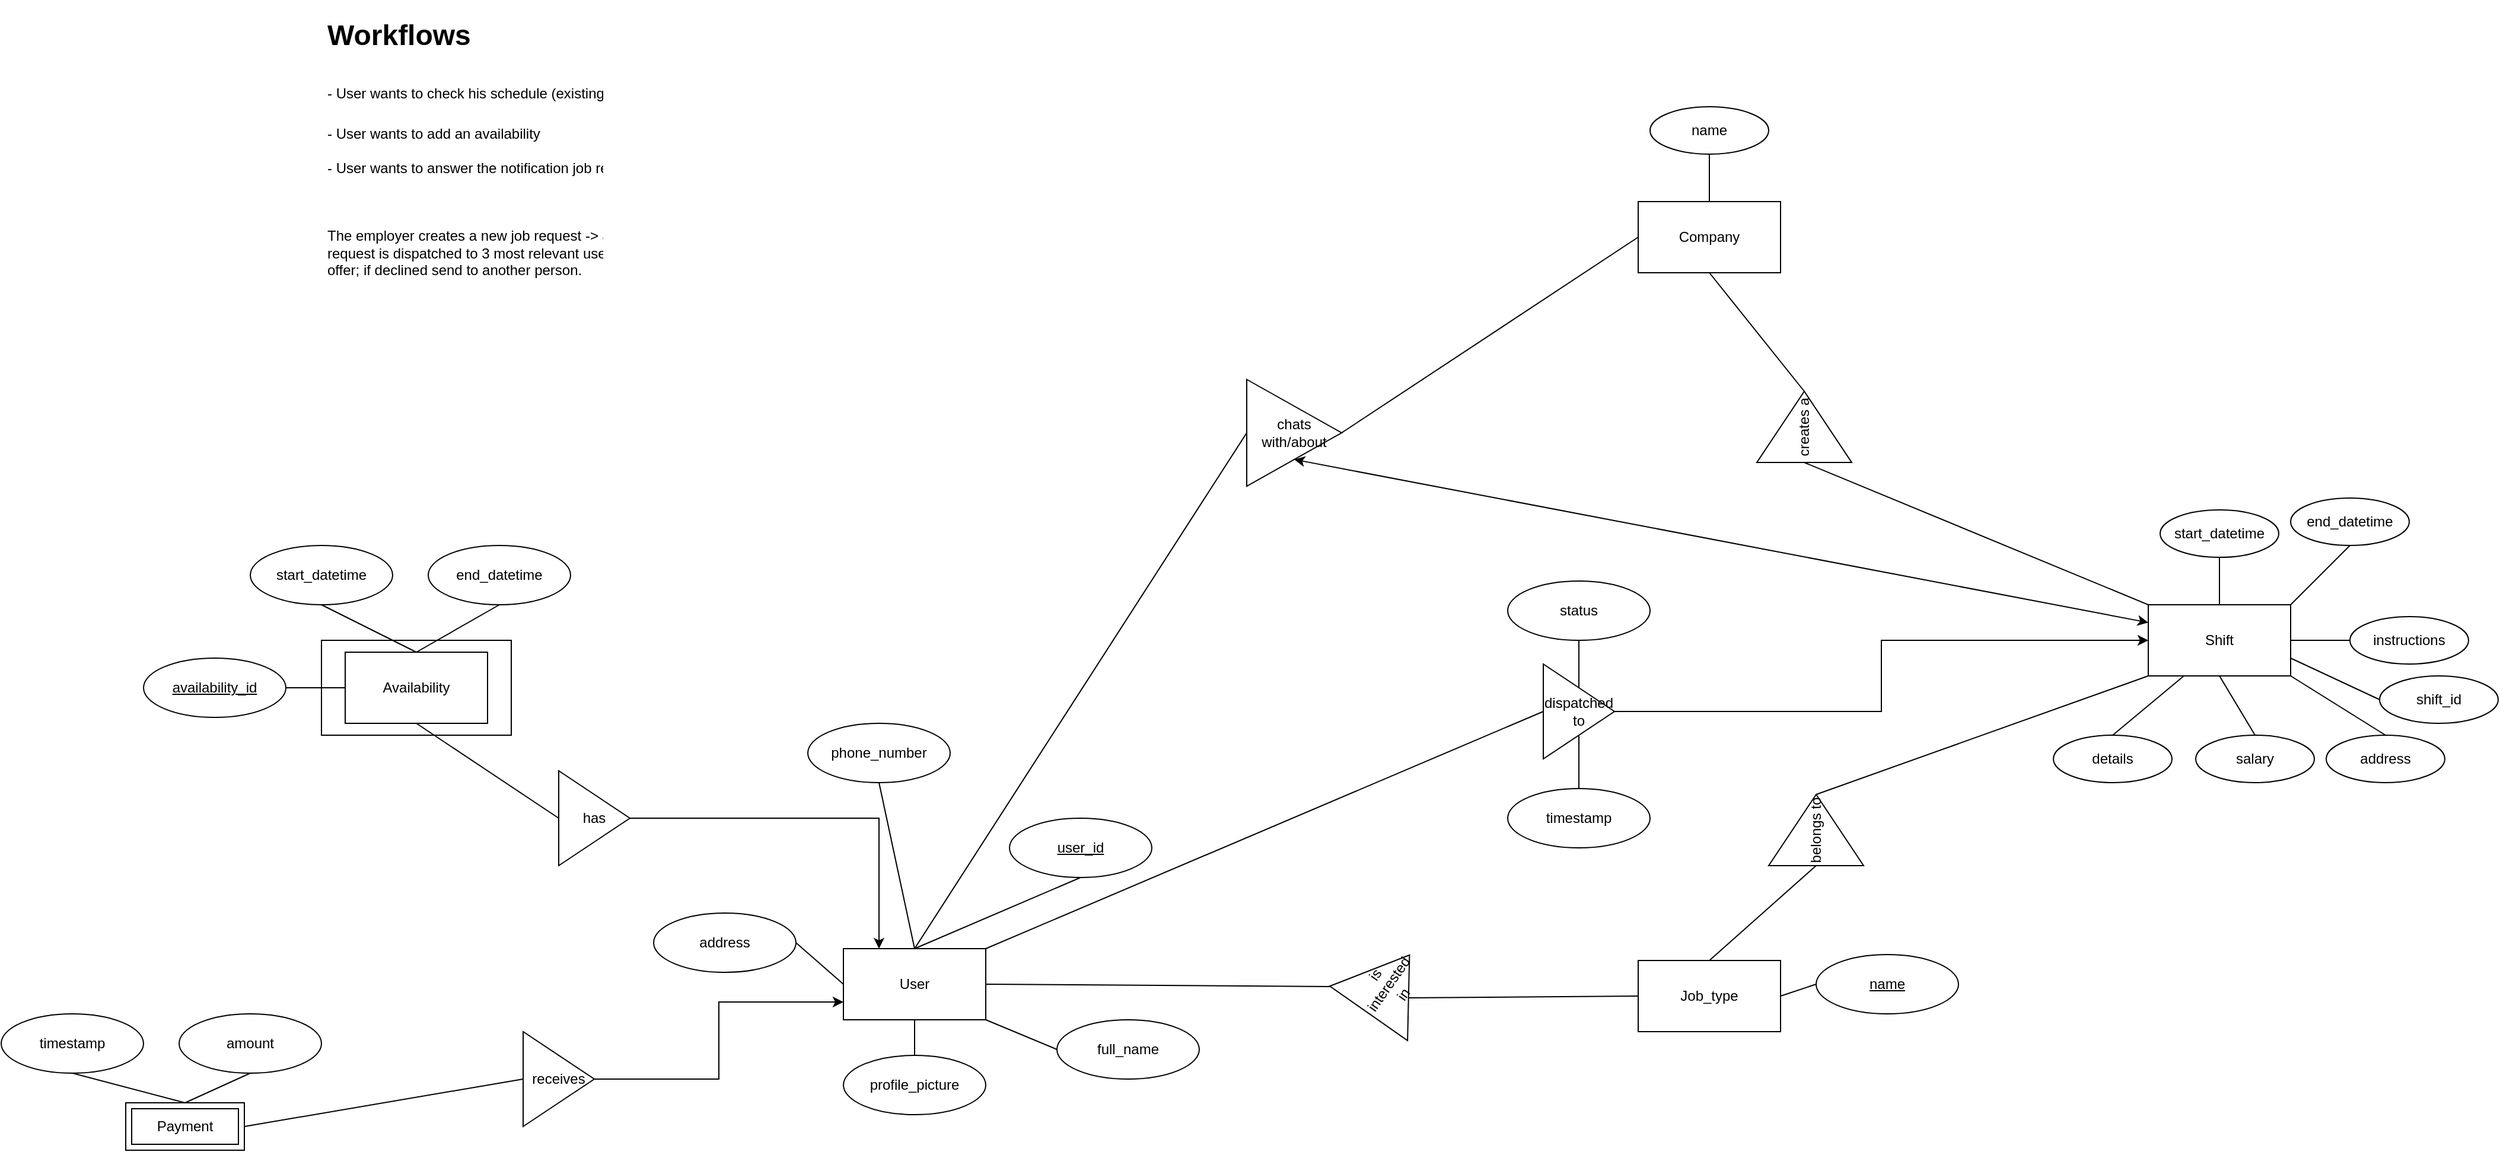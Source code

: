 <mxfile version="14.9.7" type="device"><diagram id="7zbcv5GnyLqnuf06vVlJ" name="Page-1"><mxGraphModel dx="2107" dy="682" grid="1" gridSize="10" guides="1" tooltips="1" connect="1" arrows="1" fold="1" page="1" pageScale="1" pageWidth="850" pageHeight="1100" math="0" shadow="0"><root><mxCell id="0"/><mxCell id="1" parent="0"/><mxCell id="ETkhyyGhjzSPmEh7kDyC-94" value="" style="rounded=0;whiteSpace=wrap;html=1;" vertex="1" parent="1"><mxGeometry x="-260" y="570" width="160" height="80" as="geometry"/></mxCell><mxCell id="ETkhyyGhjzSPmEh7kDyC-3" value="&lt;h1&gt;&lt;span&gt;Workflows&lt;/span&gt;&lt;/h1&gt;&lt;h1&gt;&lt;span style=&quot;font-size: 12px ; font-weight: normal&quot;&gt;- User wants to check his schedule (existing jobs approved)&lt;/span&gt;&lt;br&gt;&lt;/h1&gt;&lt;div&gt;&lt;span style=&quot;font-size: 12px ; font-weight: normal&quot;&gt;- User wants to add an availability&lt;/span&gt;&lt;/div&gt;&lt;div&gt;&lt;span style=&quot;font-size: 12px ; font-weight: normal&quot;&gt;&lt;br&gt;&lt;/span&gt;&lt;/div&gt;&lt;div&gt;- User wants to answer the notification job request&lt;/div&gt;&lt;div&gt;&lt;br&gt;&lt;/div&gt;&lt;div&gt;&lt;br&gt;&lt;/div&gt;&lt;div&gt;&lt;br&gt;&lt;/div&gt;&lt;div&gt;The employer creates a new job request -&amp;gt; adds date, instructions, location -&amp;gt; request is dispatched to 3 most relevant users -&amp;gt; user accepts or declines offer; if declined send to another person.&lt;/div&gt;&lt;div&gt;&lt;br&gt;&lt;/div&gt;" style="text;html=1;strokeColor=none;fillColor=none;spacing=5;spacingTop=-20;whiteSpace=wrap;overflow=hidden;rounded=0;" vertex="1" parent="1"><mxGeometry x="-260" y="40" width="430" height="260" as="geometry"/></mxCell><mxCell id="ETkhyyGhjzSPmEh7kDyC-4" value="User" style="rounded=0;whiteSpace=wrap;html=1;" vertex="1" parent="1"><mxGeometry x="180" y="830" width="120" height="60" as="geometry"/></mxCell><mxCell id="ETkhyyGhjzSPmEh7kDyC-5" value="full_name" style="ellipse;whiteSpace=wrap;html=1;" vertex="1" parent="1"><mxGeometry x="360" y="890" width="120" height="50" as="geometry"/></mxCell><mxCell id="ETkhyyGhjzSPmEh7kDyC-6" value="address" style="ellipse;whiteSpace=wrap;html=1;" vertex="1" parent="1"><mxGeometry x="20" y="800" width="120" height="50" as="geometry"/></mxCell><mxCell id="ETkhyyGhjzSPmEh7kDyC-7" value="phone_number" style="ellipse;whiteSpace=wrap;html=1;" vertex="1" parent="1"><mxGeometry x="150" y="640" width="120" height="50" as="geometry"/></mxCell><mxCell id="ETkhyyGhjzSPmEh7kDyC-8" value="profile_picture" style="ellipse;whiteSpace=wrap;html=1;" vertex="1" parent="1"><mxGeometry x="180" y="920" width="120" height="50" as="geometry"/></mxCell><mxCell id="ETkhyyGhjzSPmEh7kDyC-9" value="" style="endArrow=none;html=1;entryX=0.5;entryY=1;entryDx=0;entryDy=0;exitX=0.5;exitY=0;exitDx=0;exitDy=0;" edge="1" parent="1" source="ETkhyyGhjzSPmEh7kDyC-4" target="ETkhyyGhjzSPmEh7kDyC-7"><mxGeometry width="50" height="50" relative="1" as="geometry"><mxPoint x="180" y="840" as="sourcePoint"/><mxPoint x="230" y="790" as="targetPoint"/></mxGeometry></mxCell><mxCell id="ETkhyyGhjzSPmEh7kDyC-10" value="" style="endArrow=none;html=1;entryX=1;entryY=0.5;entryDx=0;entryDy=0;exitX=0;exitY=0.5;exitDx=0;exitDy=0;" edge="1" parent="1" source="ETkhyyGhjzSPmEh7kDyC-4" target="ETkhyyGhjzSPmEh7kDyC-6"><mxGeometry width="50" height="50" relative="1" as="geometry"><mxPoint x="250" y="840" as="sourcePoint"/><mxPoint x="250" y="810" as="targetPoint"/></mxGeometry></mxCell><mxCell id="ETkhyyGhjzSPmEh7kDyC-11" value="" style="endArrow=none;html=1;exitX=0.5;exitY=1;exitDx=0;exitDy=0;entryX=0.5;entryY=0;entryDx=0;entryDy=0;" edge="1" parent="1" source="ETkhyyGhjzSPmEh7kDyC-4" target="ETkhyyGhjzSPmEh7kDyC-8"><mxGeometry width="50" height="50" relative="1" as="geometry"><mxPoint x="190" y="870" as="sourcePoint"/><mxPoint x="170" y="940" as="targetPoint"/></mxGeometry></mxCell><mxCell id="ETkhyyGhjzSPmEh7kDyC-12" value="" style="endArrow=none;html=1;exitX=0;exitY=0.5;exitDx=0;exitDy=0;entryX=1;entryY=1;entryDx=0;entryDy=0;" edge="1" parent="1" source="ETkhyyGhjzSPmEh7kDyC-5" target="ETkhyyGhjzSPmEh7kDyC-4"><mxGeometry width="50" height="50" relative="1" as="geometry"><mxPoint x="250" y="900" as="sourcePoint"/><mxPoint x="250" y="930" as="targetPoint"/></mxGeometry></mxCell><mxCell id="ETkhyyGhjzSPmEh7kDyC-13" value="Job_type" style="rounded=0;whiteSpace=wrap;html=1;" vertex="1" parent="1"><mxGeometry x="850" y="840" width="120" height="60" as="geometry"/></mxCell><mxCell id="ETkhyyGhjzSPmEh7kDyC-14" value="&lt;u&gt;name&lt;/u&gt;" style="ellipse;whiteSpace=wrap;html=1;" vertex="1" parent="1"><mxGeometry x="1000" y="835" width="120" height="50" as="geometry"/></mxCell><mxCell id="ETkhyyGhjzSPmEh7kDyC-21" value="" style="endArrow=none;html=1;exitX=0;exitY=0.5;exitDx=0;exitDy=0;entryX=1;entryY=0.5;entryDx=0;entryDy=0;" edge="1" parent="1" source="ETkhyyGhjzSPmEh7kDyC-14" target="ETkhyyGhjzSPmEh7kDyC-13"><mxGeometry width="50" height="50" relative="1" as="geometry"><mxPoint x="920" y="900" as="sourcePoint"/><mxPoint x="920" y="930" as="targetPoint"/></mxGeometry></mxCell><mxCell id="ETkhyyGhjzSPmEh7kDyC-22" value="&lt;u&gt;user_id&lt;/u&gt;" style="ellipse;whiteSpace=wrap;html=1;" vertex="1" parent="1"><mxGeometry x="320" y="720" width="120" height="50" as="geometry"/></mxCell><mxCell id="ETkhyyGhjzSPmEh7kDyC-23" value="" style="endArrow=none;html=1;entryX=0.5;entryY=1;entryDx=0;entryDy=0;" edge="1" parent="1" target="ETkhyyGhjzSPmEh7kDyC-22"><mxGeometry width="50" height="50" relative="1" as="geometry"><mxPoint x="240" y="830" as="sourcePoint"/><mxPoint x="370" y="770" as="targetPoint"/></mxGeometry></mxCell><mxCell id="ETkhyyGhjzSPmEh7kDyC-24" value="" style="endArrow=none;html=1;exitX=1;exitY=0.5;exitDx=0;exitDy=0;entryX=0.001;entryY=0.01;entryDx=0;entryDy=0;entryPerimeter=0;" edge="1" parent="1" source="ETkhyyGhjzSPmEh7kDyC-4" target="ETkhyyGhjzSPmEh7kDyC-25"><mxGeometry width="50" height="50" relative="1" as="geometry"><mxPoint x="360" y="860" as="sourcePoint"/><mxPoint x="560" y="860" as="targetPoint"/></mxGeometry></mxCell><mxCell id="ETkhyyGhjzSPmEh7kDyC-25" value="is interested in" style="triangle;whiteSpace=wrap;html=1;rotation=-55;" vertex="1" parent="1"><mxGeometry x="610" y="820" width="60" height="80" as="geometry"/></mxCell><mxCell id="ETkhyyGhjzSPmEh7kDyC-26" value="" style="endArrow=none;html=1;exitX=0.5;exitY=1;exitDx=0;exitDy=0;entryX=0;entryY=0.5;entryDx=0;entryDy=0;" edge="1" parent="1" source="ETkhyyGhjzSPmEh7kDyC-25" target="ETkhyyGhjzSPmEh7kDyC-13"><mxGeometry width="50" height="50" relative="1" as="geometry"><mxPoint x="740" y="900" as="sourcePoint"/><mxPoint x="790" y="850" as="targetPoint"/></mxGeometry></mxCell><mxCell id="ETkhyyGhjzSPmEh7kDyC-28" value="belongs to" style="triangle;whiteSpace=wrap;html=1;rotation=-90;" vertex="1" parent="1"><mxGeometry x="970" y="690" width="60" height="80" as="geometry"/></mxCell><mxCell id="ETkhyyGhjzSPmEh7kDyC-29" value="" style="endArrow=none;html=1;entryX=0;entryY=0.5;entryDx=0;entryDy=0;exitX=0.5;exitY=0;exitDx=0;exitDy=0;" edge="1" parent="1" source="ETkhyyGhjzSPmEh7kDyC-13" target="ETkhyyGhjzSPmEh7kDyC-28"><mxGeometry width="50" height="50" relative="1" as="geometry"><mxPoint x="860" y="810" as="sourcePoint"/><mxPoint x="910" y="760" as="targetPoint"/></mxGeometry></mxCell><mxCell id="ETkhyyGhjzSPmEh7kDyC-30" value="" style="endArrow=none;html=1;entryX=0;entryY=1;entryDx=0;entryDy=0;exitX=1;exitY=0.5;exitDx=0;exitDy=0;" edge="1" parent="1" source="ETkhyyGhjzSPmEh7kDyC-28" target="ETkhyyGhjzSPmEh7kDyC-39"><mxGeometry width="50" height="50" relative="1" as="geometry"><mxPoint x="840" y="720" as="sourcePoint"/><mxPoint x="840" y="600" as="targetPoint"/></mxGeometry></mxCell><mxCell id="ETkhyyGhjzSPmEh7kDyC-31" value="Company" style="rounded=0;whiteSpace=wrap;html=1;" vertex="1" parent="1"><mxGeometry x="850" y="200" width="120" height="60" as="geometry"/></mxCell><mxCell id="ETkhyyGhjzSPmEh7kDyC-32" value="creates a" style="triangle;whiteSpace=wrap;html=1;rotation=-90;" vertex="1" parent="1"><mxGeometry x="960" y="350" width="60" height="80" as="geometry"/></mxCell><mxCell id="ETkhyyGhjzSPmEh7kDyC-34" value="" style="endArrow=none;html=1;entryX=0.5;entryY=1;entryDx=0;entryDy=0;exitX=1;exitY=0.5;exitDx=0;exitDy=0;" edge="1" parent="1" source="ETkhyyGhjzSPmEh7kDyC-32" target="ETkhyyGhjzSPmEh7kDyC-31"><mxGeometry width="50" height="50" relative="1" as="geometry"><mxPoint x="880" y="350" as="sourcePoint"/><mxPoint x="930" y="300" as="targetPoint"/></mxGeometry></mxCell><mxCell id="ETkhyyGhjzSPmEh7kDyC-35" value="" style="endArrow=none;html=1;entryX=0;entryY=0.5;entryDx=0;entryDy=0;exitX=0;exitY=0;exitDx=0;exitDy=0;" edge="1" parent="1" source="ETkhyyGhjzSPmEh7kDyC-39" target="ETkhyyGhjzSPmEh7kDyC-32"><mxGeometry width="50" height="50" relative="1" as="geometry"><mxPoint x="870" y="500" as="sourcePoint"/><mxPoint x="920" y="450" as="targetPoint"/></mxGeometry></mxCell><mxCell id="ETkhyyGhjzSPmEh7kDyC-37" value="" style="endArrow=none;html=1;exitX=1;exitY=0;exitDx=0;exitDy=0;entryX=0;entryY=0.5;entryDx=0;entryDy=0;" edge="1" parent="1" source="ETkhyyGhjzSPmEh7kDyC-4" target="ETkhyyGhjzSPmEh7kDyC-40"><mxGeometry width="50" height="50" relative="1" as="geometry"><mxPoint x="420" y="800" as="sourcePoint"/><mxPoint x="580" y="690" as="targetPoint"/></mxGeometry></mxCell><mxCell id="ETkhyyGhjzSPmEh7kDyC-39" value="Shift" style="rounded=0;whiteSpace=wrap;html=1;" vertex="1" parent="1"><mxGeometry x="1280" y="540" width="120" height="60" as="geometry"/></mxCell><mxCell id="ETkhyyGhjzSPmEh7kDyC-42" style="edgeStyle=orthogonalEdgeStyle;rounded=0;orthogonalLoop=1;jettySize=auto;html=1;entryX=0;entryY=0.5;entryDx=0;entryDy=0;" edge="1" parent="1" source="ETkhyyGhjzSPmEh7kDyC-40" target="ETkhyyGhjzSPmEh7kDyC-39"><mxGeometry relative="1" as="geometry"/></mxCell><mxCell id="ETkhyyGhjzSPmEh7kDyC-40" value="dispatched to" style="triangle;whiteSpace=wrap;html=1;" vertex="1" parent="1"><mxGeometry x="770" y="590" width="60" height="80" as="geometry"/></mxCell><mxCell id="ETkhyyGhjzSPmEh7kDyC-43" value="start_datetime" style="ellipse;whiteSpace=wrap;html=1;" vertex="1" parent="1"><mxGeometry x="1290" y="460" width="100" height="40" as="geometry"/></mxCell><mxCell id="ETkhyyGhjzSPmEh7kDyC-44" value="" style="endArrow=none;html=1;entryX=0.5;entryY=1;entryDx=0;entryDy=0;exitX=0.5;exitY=0;exitDx=0;exitDy=0;" edge="1" parent="1" source="ETkhyyGhjzSPmEh7kDyC-39" target="ETkhyyGhjzSPmEh7kDyC-43"><mxGeometry width="50" height="50" relative="1" as="geometry"><mxPoint x="1250" y="550" as="sourcePoint"/><mxPoint x="1300" y="500" as="targetPoint"/></mxGeometry></mxCell><mxCell id="ETkhyyGhjzSPmEh7kDyC-46" value="name" style="ellipse;whiteSpace=wrap;html=1;" vertex="1" parent="1"><mxGeometry x="860" y="120" width="100" height="40" as="geometry"/></mxCell><mxCell id="ETkhyyGhjzSPmEh7kDyC-47" value="" style="endArrow=none;html=1;entryX=0.5;entryY=1;entryDx=0;entryDy=0;exitX=0.5;exitY=0;exitDx=0;exitDy=0;" edge="1" parent="1" source="ETkhyyGhjzSPmEh7kDyC-31" target="ETkhyyGhjzSPmEh7kDyC-46"><mxGeometry width="50" height="50" relative="1" as="geometry"><mxPoint x="770" y="300" as="sourcePoint"/><mxPoint x="820" y="250" as="targetPoint"/></mxGeometry></mxCell><mxCell id="ETkhyyGhjzSPmEh7kDyC-49" value="instructions" style="ellipse;whiteSpace=wrap;html=1;" vertex="1" parent="1"><mxGeometry x="1450" y="550" width="100" height="40" as="geometry"/></mxCell><mxCell id="ETkhyyGhjzSPmEh7kDyC-50" value="" style="endArrow=none;html=1;entryX=0;entryY=0.5;entryDx=0;entryDy=0;exitX=1;exitY=0.5;exitDx=0;exitDy=0;" edge="1" parent="1" target="ETkhyyGhjzSPmEh7kDyC-49" source="ETkhyyGhjzSPmEh7kDyC-39"><mxGeometry width="50" height="50" relative="1" as="geometry"><mxPoint x="1480" y="600" as="sourcePoint"/><mxPoint x="1440" y="560" as="targetPoint"/></mxGeometry></mxCell><mxCell id="ETkhyyGhjzSPmEh7kDyC-51" value="salary" style="ellipse;whiteSpace=wrap;html=1;" vertex="1" parent="1"><mxGeometry x="1320" y="650" width="100" height="40" as="geometry"/></mxCell><mxCell id="ETkhyyGhjzSPmEh7kDyC-52" value="" style="endArrow=none;html=1;entryX=0.5;entryY=0;entryDx=0;entryDy=0;exitX=0.5;exitY=1;exitDx=0;exitDy=0;" edge="1" parent="1" target="ETkhyyGhjzSPmEh7kDyC-51" source="ETkhyyGhjzSPmEh7kDyC-39"><mxGeometry width="50" height="50" relative="1" as="geometry"><mxPoint x="1380" y="690" as="sourcePoint"/><mxPoint x="1340" y="650" as="targetPoint"/></mxGeometry></mxCell><mxCell id="ETkhyyGhjzSPmEh7kDyC-53" value="details" style="ellipse;whiteSpace=wrap;html=1;" vertex="1" parent="1"><mxGeometry x="1200" y="650" width="100" height="40" as="geometry"/></mxCell><mxCell id="ETkhyyGhjzSPmEh7kDyC-54" value="" style="endArrow=none;html=1;entryX=0.5;entryY=0;entryDx=0;entryDy=0;exitX=0.25;exitY=1;exitDx=0;exitDy=0;" edge="1" parent="1" target="ETkhyyGhjzSPmEh7kDyC-53" source="ETkhyyGhjzSPmEh7kDyC-39"><mxGeometry width="50" height="50" relative="1" as="geometry"><mxPoint x="1290" y="710" as="sourcePoint"/><mxPoint x="1250" y="670" as="targetPoint"/></mxGeometry></mxCell><mxCell id="ETkhyyGhjzSPmEh7kDyC-55" value="address" style="ellipse;whiteSpace=wrap;html=1;" vertex="1" parent="1"><mxGeometry x="1430" y="650" width="100" height="40" as="geometry"/></mxCell><mxCell id="ETkhyyGhjzSPmEh7kDyC-56" value="" style="endArrow=none;html=1;entryX=0.5;entryY=0;entryDx=0;entryDy=0;exitX=1;exitY=1;exitDx=0;exitDy=0;" edge="1" parent="1" target="ETkhyyGhjzSPmEh7kDyC-55" source="ETkhyyGhjzSPmEh7kDyC-39"><mxGeometry width="50" height="50" relative="1" as="geometry"><mxPoint x="1490" y="720" as="sourcePoint"/><mxPoint x="1450" y="680" as="targetPoint"/></mxGeometry></mxCell><mxCell id="ETkhyyGhjzSPmEh7kDyC-57" value="end_datetime" style="ellipse;whiteSpace=wrap;html=1;" vertex="1" parent="1"><mxGeometry x="1400" y="450" width="100" height="40" as="geometry"/></mxCell><mxCell id="ETkhyyGhjzSPmEh7kDyC-58" value="" style="endArrow=none;html=1;entryX=0.5;entryY=1;entryDx=0;entryDy=0;exitX=1;exitY=0;exitDx=0;exitDy=0;" edge="1" parent="1" target="ETkhyyGhjzSPmEh7kDyC-57" source="ETkhyyGhjzSPmEh7kDyC-39"><mxGeometry width="50" height="50" relative="1" as="geometry"><mxPoint x="1390" y="590" as="sourcePoint"/><mxPoint x="1350" y="550" as="targetPoint"/></mxGeometry></mxCell><mxCell id="ETkhyyGhjzSPmEh7kDyC-59" value="Availability" style="rounded=0;whiteSpace=wrap;html=1;" vertex="1" parent="1"><mxGeometry x="-240" y="580" width="120" height="60" as="geometry"/></mxCell><mxCell id="ETkhyyGhjzSPmEh7kDyC-62" value="start_datetime" style="ellipse;whiteSpace=wrap;html=1;" vertex="1" parent="1"><mxGeometry x="-320" y="490" width="120" height="50" as="geometry"/></mxCell><mxCell id="ETkhyyGhjzSPmEh7kDyC-64" value="" style="endArrow=none;html=1;entryX=0.5;entryY=1;entryDx=0;entryDy=0;exitX=0.5;exitY=0;exitDx=0;exitDy=0;" edge="1" parent="1" source="ETkhyyGhjzSPmEh7kDyC-59" target="ETkhyyGhjzSPmEh7kDyC-62"><mxGeometry width="50" height="50" relative="1" as="geometry"><mxPoint x="-240" y="590" as="sourcePoint"/><mxPoint x="-190" y="540" as="targetPoint"/></mxGeometry></mxCell><mxCell id="ETkhyyGhjzSPmEh7kDyC-68" value="end_datetime" style="ellipse;whiteSpace=wrap;html=1;" vertex="1" parent="1"><mxGeometry x="-170" y="490" width="120" height="50" as="geometry"/></mxCell><mxCell id="ETkhyyGhjzSPmEh7kDyC-69" value="" style="endArrow=none;html=1;entryX=0.5;entryY=1;entryDx=0;entryDy=0;" edge="1" parent="1" target="ETkhyyGhjzSPmEh7kDyC-68"><mxGeometry width="50" height="50" relative="1" as="geometry"><mxPoint x="-180" y="580" as="sourcePoint"/><mxPoint x="-50" y="520" as="targetPoint"/></mxGeometry></mxCell><mxCell id="ETkhyyGhjzSPmEh7kDyC-74" style="edgeStyle=orthogonalEdgeStyle;rounded=0;orthogonalLoop=1;jettySize=auto;html=1;entryX=0.25;entryY=0;entryDx=0;entryDy=0;" edge="1" parent="1" source="ETkhyyGhjzSPmEh7kDyC-70" target="ETkhyyGhjzSPmEh7kDyC-4"><mxGeometry relative="1" as="geometry"/></mxCell><mxCell id="ETkhyyGhjzSPmEh7kDyC-70" value="has" style="triangle;whiteSpace=wrap;html=1;" vertex="1" parent="1"><mxGeometry x="-60" y="680" width="60" height="80" as="geometry"/></mxCell><mxCell id="ETkhyyGhjzSPmEh7kDyC-75" value="" style="endArrow=none;html=1;entryX=0.5;entryY=1;entryDx=0;entryDy=0;exitX=0;exitY=0.5;exitDx=0;exitDy=0;" edge="1" parent="1" source="ETkhyyGhjzSPmEh7kDyC-70" target="ETkhyyGhjzSPmEh7kDyC-59"><mxGeometry width="50" height="50" relative="1" as="geometry"><mxPoint x="-170" y="710" as="sourcePoint"/><mxPoint x="-120" y="660" as="targetPoint"/></mxGeometry></mxCell><mxCell id="ETkhyyGhjzSPmEh7kDyC-77" value="timestamp" style="ellipse;whiteSpace=wrap;html=1;" vertex="1" parent="1"><mxGeometry x="-530" y="885" width="120" height="50" as="geometry"/></mxCell><mxCell id="ETkhyyGhjzSPmEh7kDyC-78" value="" style="endArrow=none;html=1;entryX=0.5;entryY=1;entryDx=0;entryDy=0;exitX=0.5;exitY=0;exitDx=0;exitDy=0;" edge="1" parent="1" source="ETkhyyGhjzSPmEh7kDyC-91" target="ETkhyyGhjzSPmEh7kDyC-77"><mxGeometry width="50" height="50" relative="1" as="geometry"><mxPoint x="-390" y="975" as="sourcePoint"/><mxPoint x="-400" y="935" as="targetPoint"/></mxGeometry></mxCell><mxCell id="ETkhyyGhjzSPmEh7kDyC-79" value="amount" style="ellipse;whiteSpace=wrap;html=1;" vertex="1" parent="1"><mxGeometry x="-380" y="885" width="120" height="50" as="geometry"/></mxCell><mxCell id="ETkhyyGhjzSPmEh7kDyC-80" value="" style="endArrow=none;html=1;entryX=0.5;entryY=1;entryDx=0;entryDy=0;exitX=0.5;exitY=0;exitDx=0;exitDy=0;" edge="1" parent="1" target="ETkhyyGhjzSPmEh7kDyC-79" source="ETkhyyGhjzSPmEh7kDyC-91"><mxGeometry width="50" height="50" relative="1" as="geometry"><mxPoint x="-390" y="975" as="sourcePoint"/><mxPoint x="-260" y="915" as="targetPoint"/></mxGeometry></mxCell><mxCell id="ETkhyyGhjzSPmEh7kDyC-82" value="status" style="ellipse;whiteSpace=wrap;html=1;" vertex="1" parent="1"><mxGeometry x="740" y="520" width="120" height="50" as="geometry"/></mxCell><mxCell id="ETkhyyGhjzSPmEh7kDyC-83" value="" style="endArrow=none;html=1;entryX=0.5;entryY=1;entryDx=0;entryDy=0;exitX=0.5;exitY=0;exitDx=0;exitDy=0;" edge="1" parent="1" target="ETkhyyGhjzSPmEh7kDyC-82" source="ETkhyyGhjzSPmEh7kDyC-40"><mxGeometry width="50" height="50" relative="1" as="geometry"><mxPoint x="660" y="540" as="sourcePoint"/><mxPoint x="650" y="500" as="targetPoint"/></mxGeometry></mxCell><mxCell id="ETkhyyGhjzSPmEh7kDyC-84" value="timestamp" style="ellipse;whiteSpace=wrap;html=1;" vertex="1" parent="1"><mxGeometry x="740" y="695" width="120" height="50" as="geometry"/></mxCell><mxCell id="ETkhyyGhjzSPmEh7kDyC-85" value="" style="endArrow=none;html=1;entryX=0.5;entryY=0;entryDx=0;entryDy=0;exitX=0.5;exitY=1;exitDx=0;exitDy=0;" edge="1" parent="1" target="ETkhyyGhjzSPmEh7kDyC-84" source="ETkhyyGhjzSPmEh7kDyC-40"><mxGeometry width="50" height="50" relative="1" as="geometry"><mxPoint x="680" y="590" as="sourcePoint"/><mxPoint x="530" y="480" as="targetPoint"/></mxGeometry></mxCell><mxCell id="ETkhyyGhjzSPmEh7kDyC-86" value="&lt;u&gt;availability_id&lt;/u&gt;" style="ellipse;whiteSpace=wrap;html=1;" vertex="1" parent="1"><mxGeometry x="-410" y="585" width="120" height="50" as="geometry"/></mxCell><mxCell id="ETkhyyGhjzSPmEh7kDyC-87" value="" style="endArrow=none;html=1;entryX=0;entryY=0.5;entryDx=0;entryDy=0;exitX=1;exitY=0.5;exitDx=0;exitDy=0;" edge="1" parent="1" source="ETkhyyGhjzSPmEh7kDyC-86" target="ETkhyyGhjzSPmEh7kDyC-59"><mxGeometry width="50" height="50" relative="1" as="geometry"><mxPoint x="-290" y="730" as="sourcePoint"/><mxPoint x="-240" y="680" as="targetPoint"/></mxGeometry></mxCell><mxCell id="ETkhyyGhjzSPmEh7kDyC-88" value="shift_id" style="ellipse;whiteSpace=wrap;html=1;" vertex="1" parent="1"><mxGeometry x="1475" y="600" width="100" height="40" as="geometry"/></mxCell><mxCell id="ETkhyyGhjzSPmEh7kDyC-89" value="" style="endArrow=none;html=1;entryX=0;entryY=0.5;entryDx=0;entryDy=0;exitX=1;exitY=0.75;exitDx=0;exitDy=0;" edge="1" parent="1" target="ETkhyyGhjzSPmEh7kDyC-88" source="ETkhyyGhjzSPmEh7kDyC-39"><mxGeometry width="50" height="50" relative="1" as="geometry"><mxPoint x="1425" y="610" as="sourcePoint"/><mxPoint x="1465" y="600" as="targetPoint"/></mxGeometry></mxCell><mxCell id="ETkhyyGhjzSPmEh7kDyC-90" value="" style="endArrow=none;html=1;exitX=1;exitY=0.5;exitDx=0;exitDy=0;entryX=0;entryY=0.5;entryDx=0;entryDy=0;" edge="1" parent="1" source="ETkhyyGhjzSPmEh7kDyC-91" target="ETkhyyGhjzSPmEh7kDyC-92"><mxGeometry width="50" height="50" relative="1" as="geometry"><mxPoint x="-300" y="990" as="sourcePoint"/><mxPoint x="-180" y="940" as="targetPoint"/></mxGeometry></mxCell><mxCell id="ETkhyyGhjzSPmEh7kDyC-91" value="Payment" style="shape=ext;margin=3;double=1;whiteSpace=wrap;html=1;align=center;" vertex="1" parent="1"><mxGeometry x="-425" y="960" width="100" height="40" as="geometry"/></mxCell><mxCell id="ETkhyyGhjzSPmEh7kDyC-93" style="edgeStyle=orthogonalEdgeStyle;rounded=0;orthogonalLoop=1;jettySize=auto;html=1;entryX=0;entryY=0.75;entryDx=0;entryDy=0;" edge="1" parent="1" source="ETkhyyGhjzSPmEh7kDyC-92" target="ETkhyyGhjzSPmEh7kDyC-4"><mxGeometry relative="1" as="geometry"/></mxCell><mxCell id="ETkhyyGhjzSPmEh7kDyC-92" value="receives" style="triangle;whiteSpace=wrap;html=1;" vertex="1" parent="1"><mxGeometry x="-90" y="900" width="60" height="80" as="geometry"/></mxCell><mxCell id="ETkhyyGhjzSPmEh7kDyC-98" value="chats with/about" style="triangle;whiteSpace=wrap;html=1;" vertex="1" parent="1"><mxGeometry x="520" y="350" width="80" height="90" as="geometry"/></mxCell><mxCell id="ETkhyyGhjzSPmEh7kDyC-99" value="" style="endArrow=none;html=1;entryX=0;entryY=0.5;entryDx=0;entryDy=0;exitX=0.5;exitY=0;exitDx=0;exitDy=0;" edge="1" parent="1" source="ETkhyyGhjzSPmEh7kDyC-4" target="ETkhyyGhjzSPmEh7kDyC-98"><mxGeometry width="50" height="50" relative="1" as="geometry"><mxPoint x="340" y="560" as="sourcePoint"/><mxPoint x="390" y="510" as="targetPoint"/></mxGeometry></mxCell><mxCell id="ETkhyyGhjzSPmEh7kDyC-100" value="" style="endArrow=none;html=1;exitX=1;exitY=0.5;exitDx=0;exitDy=0;entryX=0;entryY=0.5;entryDx=0;entryDy=0;" edge="1" parent="1" source="ETkhyyGhjzSPmEh7kDyC-98" target="ETkhyyGhjzSPmEh7kDyC-31"><mxGeometry width="50" height="50" relative="1" as="geometry"><mxPoint x="610" y="320" as="sourcePoint"/><mxPoint x="660" y="270" as="targetPoint"/></mxGeometry></mxCell><mxCell id="ETkhyyGhjzSPmEh7kDyC-101" value="" style="endArrow=classic;startArrow=classic;html=1;exitX=0.5;exitY=1;exitDx=0;exitDy=0;entryX=0;entryY=0.25;entryDx=0;entryDy=0;" edge="1" parent="1" source="ETkhyyGhjzSPmEh7kDyC-98" target="ETkhyyGhjzSPmEh7kDyC-39"><mxGeometry width="50" height="50" relative="1" as="geometry"><mxPoint x="730" y="450" as="sourcePoint"/><mxPoint x="780" y="400" as="targetPoint"/></mxGeometry></mxCell></root></mxGraphModel></diagram></mxfile>